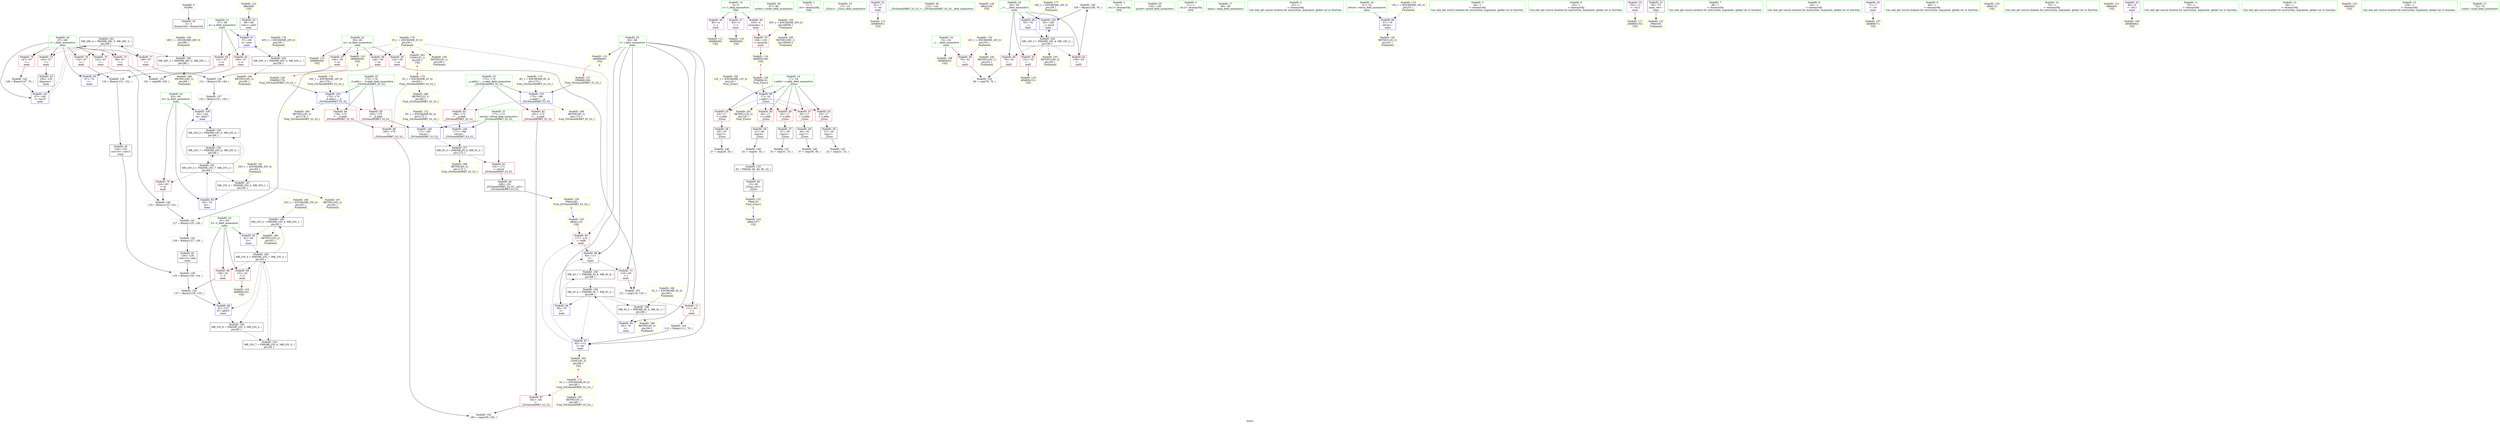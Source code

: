 digraph "SVFG" {
	label="SVFG";

	Node0x5597201f0c00 [shape=record,color=grey,label="{NodeID: 0\nNullPtr}"];
	Node0x5597201f0c00 -> Node0x55972020a030[style=solid];
	Node0x55972021ebd0 [shape=record,color=yellow,style=double,label="{NodeID: 180\n23V_1 = ENCHI(MR_23V_0)\npts\{62 \}\nFun[main]}"];
	Node0x55972021ebd0 -> Node0x55972021c4a0[style=dashed];
	Node0x55972020ac90 [shape=record,color=blue,label="{NodeID: 97\n65\<--112\nl\<--inc\nmain\n}"];
	Node0x55972020ac90 -> Node0x55972020d5e0[style=dashed];
	Node0x55972020ac90 -> Node0x55972020ad60[style=dashed];
	Node0x55972020ac90 -> Node0x55972020ed60[style=dashed];
	Node0x559720208ea0 [shape=record,color=green,label="{NodeID: 14\n4\<--6\ns\<--s_field_insensitive\nGlob }"];
	Node0x559720208ea0 -> Node0x55972020aaf0[style=solid];
	Node0x559720208ea0 -> Node0x55972020bbe0[style=solid];
	Node0x559720208ea0 -> Node0x55972020bcb0[style=solid];
	Node0x55972020e4d0 [shape=record,color=yellow,style=double,label="{NodeID: 194\nRETMU(20V_2)\npts\{58 \}\nFun[main]}"];
	Node0x55972020f740 [shape=record,color=yellow,style=double,label="{NodeID: 111\nAPARM(85)\nCS[]}"];
	Node0x559720209ac0 [shape=record,color=green,label="{NodeID: 28\n87\<--88\nstrlen\<--strlen_field_insensitive\n}"];
	Node0x559720210160 [shape=record,color=yellow,style=double,label="{NodeID: 125\nARet(114)\nCS[]}"];
	Node0x559720210160 -> Node0x55972020d5e0[style=solid];
	Node0x55972020a6e0 [shape=record,color=black,label="{NodeID: 42\n89\<--86\nconv\<--call2\nmain\n}"];
	Node0x55972020a6e0 -> Node0x55972020ded0[style=solid];
	Node0x559720212110 [shape=record,color=grey,label="{NodeID: 139\n133 = Binary(131, 132, )\n}"];
	Node0x559720212110 -> Node0x55972020a950[style=solid];
	Node0x55972020c260 [shape=record,color=red,label="{NodeID: 56\n30\<--17\n\<--c.addr\n_Z2nzc\n}"];
	Node0x55972020c260 -> Node0x55972020a2d0[style=solid];
	Node0x559720213610 [shape=record,color=grey,label="{NodeID: 153\n121 = cmp(119, 120, )\n}"];
	Node0x55972020cdc0 [shape=record,color=red,label="{NodeID: 70\n124\<--63\n\<--la\nmain\n}"];
	Node0x55972020cdc0 -> Node0x559720212890[style=solid];
	Node0x55972021c9a0 [shape=record,color=black,label="{NodeID: 167\nMR_25V_2 = PHI(MR_25V_4, MR_25V_1, )\npts\{64 \}\n}"];
	Node0x55972021c9a0 -> Node0x55972020e070[style=dashed];
	Node0x55972021c9a0 -> Node0x55972020e770[style=dashed];
	Node0x55972020d920 [shape=record,color=red,label="{NodeID: 84\n179\<--175\n\<--__b.addr\n_ZSt3minIiERKT_S2_S2_\n}"];
	Node0x55972020d920 -> Node0x55972020dac0[style=solid];
	Node0x559720207ec0 [shape=record,color=green,label="{NodeID: 1\n7\<--1\n.str\<--dummyObj\nGlob }"];
	Node0x55972021ecb0 [shape=record,color=yellow,style=double,label="{NodeID: 181\n25V_1 = ENCHI(MR_25V_0)\npts\{64 \}\nFun[main]}"];
	Node0x55972021ecb0 -> Node0x55972021c9a0[style=dashed];
	Node0x55972020ad60 [shape=record,color=blue,label="{NodeID: 98\n65\<--117\nl\<--\nmain\n}"];
	Node0x55972020ad60 -> Node0x55972020cf60[style=dashed];
	Node0x55972020ad60 -> Node0x5597202192a0[style=dashed];
	Node0x559720208fa0 [shape=record,color=green,label="{NodeID: 15\n13\<--14\n_Z2nzc\<--_Z2nzc_field_insensitive\n}"];
	Node0x55972020e5b0 [shape=record,color=yellow,style=double,label="{NodeID: 195\nRETMU(2V_1)\npts\{60 \}\nFun[main]}"];
	Node0x55972020f810 [shape=record,color=yellow,style=double,label="{NodeID: 112\nAPARM(91)\nCS[]}"];
	Node0x559720209bc0 [shape=record,color=green,label="{NodeID: 29\n115\<--116\n_ZSt3minIiERKT_S2_S2_\<--_ZSt3minIiERKT_S2_S2__field_insensitive\n}"];
	Node0x5597202101f0 [shape=record,color=yellow,style=double,label="{NodeID: 126\nARet(154)\nCS[]}"];
	Node0x55972020a7b0 [shape=record,color=black,label="{NodeID: 43\n104\<--103\nidxprom\<--\nmain\n}"];
	Node0x559720212290 [shape=record,color=grey,label="{NodeID: 140\n159 = Binary(158, 76, )\n}"];
	Node0x559720212290 -> Node0x55972020b0a0[style=solid];
	Node0x55972020c330 [shape=record,color=red,label="{NodeID: 57\n35\<--17\n\<--c.addr\n_Z2nzc\n}"];
	Node0x55972020c330 -> Node0x55972020a3a0[style=solid];
	Node0x5597202188a0 [shape=record,color=black,label="{NodeID: 154\nMR_23V_7 = PHI(MR_23V_6, MR_23V_4, )\npts\{62 \}\n}"];
	Node0x5597202188a0 -> Node0x55972021a6a0[style=dashed];
	Node0x55972020ce90 [shape=record,color=red,label="{NodeID: 71\n111\<--65\n\<--l\nmain\n}"];
	Node0x55972020ce90 -> Node0x559720211990[style=solid];
	Node0x55972021cea0 [shape=record,color=black,label="{NodeID: 168\nMR_4V_2 = PHI(MR_4V_4, MR_4V_1, )\npts\{66 \}\n}"];
	Node0x55972021cea0 -> Node0x55972020e140[style=dashed];
	Node0x55972021cea0 -> Node0x55972020e850[style=dashed];
	Node0x55972020d9f0 [shape=record,color=red,label="{NodeID: 85\n185\<--175\n\<--__b.addr\n_ZSt3minIiERKT_S2_S2_\n}"];
	Node0x55972020d9f0 -> Node0x55972020b310[style=solid];
	Node0x559720207f50 [shape=record,color=green,label="{NodeID: 2\n9\<--1\n.str.1\<--dummyObj\nGlob }"];
	Node0x55972021ed90 [shape=record,color=yellow,style=double,label="{NodeID: 182\n4V_1 = ENCHI(MR_4V_0)\npts\{66 \}\nFun[main]}"];
	Node0x55972021ed90 -> Node0x55972021cea0[style=dashed];
	Node0x55972020ae30 [shape=record,color=blue,label="{NodeID: 99\n61\<--137\nS\<--add15\nmain\n}"];
	Node0x55972020ae30 -> Node0x559720219ca0[style=dashed];
	Node0x5597202090a0 [shape=record,color=green,label="{NodeID: 16\n17\<--18\nc.addr\<--c.addr_field_insensitive\n_Z2nzc\n}"];
	Node0x5597202090a0 -> Node0x55972020c0c0[style=solid];
	Node0x5597202090a0 -> Node0x55972020c190[style=solid];
	Node0x5597202090a0 -> Node0x55972020c260[style=solid];
	Node0x5597202090a0 -> Node0x55972020c330[style=solid];
	Node0x5597202090a0 -> Node0x55972020c400[style=solid];
	Node0x5597202090a0 -> Node0x55972020dc60[style=solid];
	Node0x55972020e690 [shape=record,color=yellow,style=double,label="{NodeID: 196\nRETMU(23V_2)\npts\{62 \}\nFun[main]}"];
	Node0x55972020f8e0 [shape=record,color=yellow,style=double,label="{NodeID: 113\nAPARM(59)\nCS[]}"];
	Node0x559720209cc0 [shape=record,color=green,label="{NodeID: 30\n155\<--156\nprintf\<--printf_field_insensitive\n}"];
	Node0x559720210280 [shape=record,color=yellow,style=double,label="{NodeID: 127\nFPARM(169)\nFun[_ZSt3minIiERKT_S2_S2_]}"];
	Node0x559720210280 -> Node0x55972020b170[style=solid];
	Node0x55972020a880 [shape=record,color=black,label="{NodeID: 44\n130\<--128\nconv12\<--add\nmain\n}"];
	Node0x55972020a880 -> Node0x559720211f90[style=solid];
	Node0x559720212410 [shape=record,color=grey,label="{NodeID: 141\n127 = Binary(125, 126, )\n}"];
	Node0x559720212410 -> Node0x559720212590[style=solid];
	Node0x55972020c400 [shape=record,color=red,label="{NodeID: 58\n40\<--17\n\<--c.addr\n_Z2nzc\n}"];
	Node0x55972020c400 -> Node0x55972020a470[style=solid];
	Node0x559720218da0 [shape=record,color=black,label="{NodeID: 155\nMR_25V_7 = PHI(MR_25V_6, MR_25V_4, )\npts\{64 \}\n}"];
	Node0x559720218da0 -> Node0x55972021aba0[style=dashed];
	Node0x55972020cf60 [shape=record,color=red,label="{NodeID: 72\n119\<--65\n\<--l\nmain\n}"];
	Node0x55972020cf60 -> Node0x559720213610[style=solid];
	Node0x55972021d3a0 [shape=record,color=black,label="{NodeID: 169\nMR_28V_2 = PHI(MR_28V_4, MR_28V_1, )\npts\{68 \}\n}"];
	Node0x55972021d3a0 -> Node0x55972020e210[style=dashed];
	Node0x55972021d3a0 -> Node0x55972020e930[style=dashed];
	Node0x55972020dac0 [shape=record,color=red,label="{NodeID: 86\n180\<--179\n\<--\n_ZSt3minIiERKT_S2_S2_\n}"];
	Node0x55972020dac0 -> Node0x559720213490[style=solid];
	Node0x559720207fe0 [shape=record,color=green,label="{NodeID: 3\n11\<--1\n.str.2\<--dummyObj\nGlob }"];
	Node0x55972021f680 [shape=record,color=yellow,style=double,label="{NodeID: 183\n28V_1 = ENCHI(MR_28V_0)\npts\{68 \}\nFun[main]}"];
	Node0x55972021f680 -> Node0x55972021d3a0[style=dashed];
	Node0x55972020af00 [shape=record,color=blue,label="{NodeID: 100\n63\<--142\nla\<--add17\nmain\n}"];
	Node0x55972020af00 -> Node0x55972021a1a0[style=dashed];
	Node0x559720209170 [shape=record,color=green,label="{NodeID: 17\n48\<--49\nmain\<--main_field_insensitive\n}"];
	Node0x55972020e770 [shape=record,color=yellow,style=double,label="{NodeID: 197\nRETMU(25V_2)\npts\{64 \}\nFun[main]}"];
	Node0x55972020f9b0 [shape=record,color=yellow,style=double,label="{NodeID: 114\nAPARM(106)\nCS[]|{<s0>5}}"];
	Node0x55972020f9b0:s0 -> Node0x55972020b4c0[style=solid,color=red];
	Node0x559720209dc0 [shape=record,color=green,label="{NodeID: 31\n171\<--172\nretval\<--retval_field_insensitive\n_ZSt3minIiERKT_S2_S2_\n}"];
	Node0x559720209dc0 -> Node0x55972020d6b0[style=solid];
	Node0x559720209dc0 -> Node0x55972020b310[style=solid];
	Node0x559720209dc0 -> Node0x55972020f330[style=solid];
	Node0x55972020b3d0 [shape=record,color=yellow,style=double,label="{NodeID: 128\nFPARM(170)\nFun[_ZSt3minIiERKT_S2_S2_]}"];
	Node0x55972020b3d0 -> Node0x55972020b240[style=solid];
	Node0x55972020a950 [shape=record,color=black,label="{NodeID: 45\n134\<--133\nconv14\<--sub13\nmain\n}"];
	Node0x55972020a950 -> Node0x559720211f90[style=solid];
	Node0x559720212590 [shape=record,color=grey,label="{NodeID: 142\n128 = Binary(127, 129, )\n}"];
	Node0x559720212590 -> Node0x55972020a880[style=solid];
	Node0x55972020c4d0 [shape=record,color=red,label="{NodeID: 59\n79\<--53\n\<--_\nmain\n}"];
	Node0x55972020c4d0 -> Node0x559720213190[style=solid];
	Node0x5597202192a0 [shape=record,color=black,label="{NodeID: 156\nMR_4V_7 = PHI(MR_4V_6, MR_4V_8, )\npts\{66 \}\n}"];
	Node0x5597202192a0 -> Node0x55972021b0a0[style=dashed];
	Node0x55972020d030 [shape=record,color=red,label="{NodeID: 73\n99\<--67\n\<--i\nmain\n}"];
	Node0x55972020d030 -> Node0x559720213310[style=solid];
	Node0x55972021d8a0 [shape=record,color=yellow,style=double,label="{NodeID: 170\n2V_1 = ENCHI(MR_2V_0)\npts\{60 \}\nFun[_ZSt3minIiERKT_S2_S2_]}"];
	Node0x55972021d8a0 -> Node0x55972020dac0[style=dashed];
	Node0x55972021d8a0 -> Node0x55972021f950[style=dashed];
	Node0x55972020db90 [shape=record,color=red,label="{NodeID: 87\n182\<--181\n\<--\n_ZSt3minIiERKT_S2_S2_\n}"];
	Node0x55972020db90 -> Node0x559720213490[style=solid];
	Node0x559720208070 [shape=record,color=green,label="{NodeID: 4\n23\<--1\n\<--dummyObj\nCan only get source location for instruction, argument, global var or function.}"];
	Node0x55972021f760 [shape=record,color=yellow,style=double,label="{NodeID: 184\n30V_1 = ENCHI(MR_30V_0)\npts\{60000 \}\nFun[main]}"];
	Node0x55972021f760 -> Node0x55972020d510[style=dashed];
	Node0x55972021f760 -> Node0x55972020ea10[style=dashed];
	Node0x55972020afd0 [shape=record,color=blue,label="{NodeID: 101\n67\<--148\ni\<--inc19\nmain\n}"];
	Node0x55972020afd0 -> Node0x55972021b5a0[style=dashed];
	Node0x559720209270 [shape=record,color=green,label="{NodeID: 18\n51\<--52\nretval\<--retval_field_insensitive\nmain\n}"];
	Node0x559720209270 -> Node0x55972020dd30[style=solid];
	Node0x55972020e850 [shape=record,color=yellow,style=double,label="{NodeID: 198\nRETMU(4V_2)\npts\{66 \}\nFun[main]}"];
	Node0x55972020fa80 [shape=record,color=yellow,style=double,label="{NodeID: 115\nAPARM(65)\nCS[]|{<s0>6}}"];
	Node0x55972020fa80:s0 -> Node0x559720210280[style=solid,color=red];
	Node0x559720209e90 [shape=record,color=green,label="{NodeID: 32\n173\<--174\n__a.addr\<--__a.addr_field_insensitive\n_ZSt3minIiERKT_S2_S2_\n}"];
	Node0x559720209e90 -> Node0x55972020d780[style=solid];
	Node0x559720209e90 -> Node0x55972020d850[style=solid];
	Node0x559720209e90 -> Node0x55972020b170[style=solid];
	Node0x55972020b4c0 [shape=record,color=yellow,style=double,label="{NodeID: 129\nFPARM(16)\nFun[_Z2nzc]}"];
	Node0x55972020b4c0 -> Node0x55972020dc60[style=solid];
	Node0x55972020aa20 [shape=record,color=black,label="{NodeID: 46\n168\<--191\n_ZSt3minIiERKT_S2_S2__ret\<--\n_ZSt3minIiERKT_S2_S2_\n}"];
	Node0x55972020aa20 -> Node0x55972020b5b0[style=solid];
	Node0x559720212710 [shape=record,color=grey,label="{NodeID: 143\n148 = Binary(147, 76, )\n}"];
	Node0x559720212710 -> Node0x55972020afd0[style=solid];
	Node0x55972020c5a0 [shape=record,color=red,label="{NodeID: 60\n78\<--55\n\<--__\nmain\n}"];
	Node0x55972020c5a0 -> Node0x559720213190[style=solid];
	Node0x5597202197a0 [shape=record,color=black,label="{NodeID: 157\nMR_6V_3 = PHI(MR_6V_4, MR_6V_2, )\npts\{172 \}\n}"];
	Node0x5597202197a0 -> Node0x55972020d6b0[style=dashed];
	Node0x5597202197a0 -> Node0x559720220550[style=dashed];
	Node0x55972020d100 [shape=record,color=red,label="{NodeID: 74\n103\<--67\n\<--i\nmain\n}"];
	Node0x55972020d100 -> Node0x55972020a7b0[style=solid];
	Node0x55972021e3c0 [shape=record,color=yellow,style=double,label="{NodeID: 171\n4V_1 = ENCHI(MR_4V_0)\npts\{66 \}\nFun[_ZSt3minIiERKT_S2_S2_]}"];
	Node0x55972021e3c0 -> Node0x55972020db90[style=dashed];
	Node0x55972021e3c0 -> Node0x559720220470[style=dashed];
	Node0x55972020dc60 [shape=record,color=blue,label="{NodeID: 88\n17\<--16\nc.addr\<--c\n_Z2nzc\n}"];
	Node0x55972020dc60 -> Node0x55972020c0c0[style=dashed];
	Node0x55972020dc60 -> Node0x55972020c190[style=dashed];
	Node0x55972020dc60 -> Node0x55972020c260[style=dashed];
	Node0x55972020dc60 -> Node0x55972020c330[style=dashed];
	Node0x55972020dc60 -> Node0x55972020c400[style=dashed];
	Node0x55972020dc60 -> Node0x55972020eaf0[style=dashed];
	Node0x5597202088b0 [shape=record,color=green,label="{NodeID: 5\n28\<--1\n\<--dummyObj\nCan only get source location for instruction, argument, global var or function.}"];
	Node0x55972021f840 [shape=record,color=yellow,style=double,label="{NodeID: 185\n12V_1 = ENCHI(MR_12V_0)\npts\{18 \}\nFun[_Z2nzc]}"];
	Node0x55972021f840 -> Node0x55972020dc60[style=dashed];
	Node0x55972020b0a0 [shape=record,color=blue,label="{NodeID: 102\n55\<--159\n__\<--inc22\nmain\n}"];
	Node0x55972020b0a0 -> Node0x55972021baa0[style=dashed];
	Node0x559720209340 [shape=record,color=green,label="{NodeID: 19\n53\<--54\n_\<--__field_insensitive\nmain\n}"];
	Node0x559720209340 -> Node0x55972020c4d0[style=solid];
	Node0x559720209340 -> Node0x55972020f4d0[style=solid];
	Node0x55972020e930 [shape=record,color=yellow,style=double,label="{NodeID: 199\nRETMU(28V_2)\npts\{68 \}\nFun[main]}"];
	Node0x55972020fb50 [shape=record,color=yellow,style=double,label="{NodeID: 116\nAPARM(59)\nCS[]|{<s0>6}}"];
	Node0x55972020fb50:s0 -> Node0x55972020b3d0[style=solid,color=red];
	Node0x559720209f60 [shape=record,color=green,label="{NodeID: 33\n175\<--176\n__b.addr\<--__b.addr_field_insensitive\n_ZSt3minIiERKT_S2_S2_\n}"];
	Node0x559720209f60 -> Node0x55972020d920[style=solid];
	Node0x559720209f60 -> Node0x55972020d9f0[style=solid];
	Node0x559720209f60 -> Node0x55972020b240[style=solid];
	Node0x55972020b5b0 [shape=record,color=yellow,style=double,label="{NodeID: 130\nFRet(168)\nFun[_ZSt3minIiERKT_S2_S2_]|{<s0>6}}"];
	Node0x55972020b5b0:s0 -> Node0x559720210160[style=solid,color=blue];
	Node0x55972020aaf0 [shape=record,color=purple,label="{NodeID: 47\n83\<--4\n\<--s\nmain\n}"];
	Node0x55972020aaf0 -> Node0x55972020f670[style=solid];
	Node0x559720212890 [shape=record,color=grey,label="{NodeID: 144\n125 = Binary(123, 124, )\n}"];
	Node0x559720212890 -> Node0x559720212410[style=solid];
	Node0x55972020c670 [shape=record,color=red,label="{NodeID: 61\n151\<--55\n\<--__\nmain\n}"];
	Node0x55972020c670 -> Node0x55972020fcf0[style=solid];
	Node0x559720219ca0 [shape=record,color=black,label="{NodeID: 158\nMR_23V_6 = PHI(MR_23V_5, MR_23V_4, )\npts\{62 \}\n}"];
	Node0x559720219ca0 -> Node0x5597202188a0[style=dashed];
	Node0x55972020d1d0 [shape=record,color=red,label="{NodeID: 75\n123\<--67\n\<--i\nmain\n}"];
	Node0x55972020d1d0 -> Node0x559720212890[style=solid];
	Node0x55972021e4a0 [shape=record,color=yellow,style=double,label="{NodeID: 172\n6V_1 = ENCHI(MR_6V_0)\npts\{172 \}\nFun[_ZSt3minIiERKT_S2_S2_]}"];
	Node0x55972021e4a0 -> Node0x55972020b310[style=dashed];
	Node0x55972021e4a0 -> Node0x55972020f330[style=dashed];
	Node0x55972020dd30 [shape=record,color=blue,label="{NodeID: 89\n51\<--70\nretval\<--\nmain\n}"];
	Node0x55972020dd30 -> Node0x5597202207f0[style=dashed];
	Node0x559720208940 [shape=record,color=green,label="{NodeID: 6\n33\<--1\n\<--dummyObj\nCan only get source location for instruction, argument, global var or function.}"];
	Node0x55972021f950 [shape=record,color=yellow,style=double,label="{NodeID: 186\nRETMU(2V_1)\npts\{60 \}\nFun[_ZSt3minIiERKT_S2_S2_]}"];
	Node0x55972020b170 [shape=record,color=blue,label="{NodeID: 103\n173\<--169\n__a.addr\<--__a\n_ZSt3minIiERKT_S2_S2_\n}"];
	Node0x55972020b170 -> Node0x55972020d780[style=dashed];
	Node0x55972020b170 -> Node0x55972020d850[style=dashed];
	Node0x55972020b170 -> Node0x559720220630[style=dashed];
	Node0x559720209410 [shape=record,color=green,label="{NodeID: 20\n55\<--56\n__\<--___field_insensitive\nmain\n}"];
	Node0x559720209410 -> Node0x55972020c5a0[style=solid];
	Node0x559720209410 -> Node0x55972020c670[style=solid];
	Node0x559720209410 -> Node0x55972020c740[style=solid];
	Node0x559720209410 -> Node0x55972020de00[style=solid];
	Node0x559720209410 -> Node0x55972020b0a0[style=solid];
	Node0x55972020ea10 [shape=record,color=yellow,style=double,label="{NodeID: 200\nRETMU(30V_1)\npts\{60000 \}\nFun[main]}"];
	Node0x55972020fc20 [shape=record,color=yellow,style=double,label="{NodeID: 117\nAPARM(153)\nCS[]}"];
	Node0x55972020a030 [shape=record,color=black,label="{NodeID: 34\n2\<--3\ndummyVal\<--dummyVal\n}"];
	Node0x55972020bab0 [shape=record,color=yellow,style=double,label="{NodeID: 131\nFRet(50)\nFun[main]}"];
	Node0x55972020bbe0 [shape=record,color=purple,label="{NodeID: 48\n85\<--4\n\<--s\nmain\n}"];
	Node0x55972020bbe0 -> Node0x55972020f740[style=solid];
	Node0x559720212a10 [shape=record,color=grey,label="{NodeID: 145\n22 = cmp(21, 23, )\n}"];
	Node0x55972020c740 [shape=record,color=red,label="{NodeID: 62\n158\<--55\n\<--__\nmain\n}"];
	Node0x55972020c740 -> Node0x559720212290[style=solid];
	Node0x55972021a1a0 [shape=record,color=black,label="{NodeID: 159\nMR_25V_6 = PHI(MR_25V_5, MR_25V_4, )\npts\{64 \}\n}"];
	Node0x55972021a1a0 -> Node0x559720218da0[style=dashed];
	Node0x55972020d2a0 [shape=record,color=red,label="{NodeID: 76\n132\<--67\n\<--i\nmain\n}"];
	Node0x55972020d2a0 -> Node0x559720212110[style=solid];
	Node0x55972021e580 [shape=record,color=yellow,style=double,label="{NodeID: 173\n8V_1 = ENCHI(MR_8V_0)\npts\{174 \}\nFun[_ZSt3minIiERKT_S2_S2_]}"];
	Node0x55972021e580 -> Node0x55972020b170[style=dashed];
	Node0x55972020de00 [shape=record,color=blue,label="{NodeID: 90\n55\<--76\n__\<--\nmain\n}"];
	Node0x55972020de00 -> Node0x55972021baa0[style=dashed];
	Node0x5597202089d0 [shape=record,color=green,label="{NodeID: 7\n38\<--1\n\<--dummyObj\nCan only get source location for instruction, argument, global var or function.}"];
	Node0x559720220470 [shape=record,color=yellow,style=double,label="{NodeID: 187\nRETMU(4V_1)\npts\{66 \}\nFun[_ZSt3minIiERKT_S2_S2_]}"];
	Node0x55972020b240 [shape=record,color=blue,label="{NodeID: 104\n175\<--170\n__b.addr\<--__b\n_ZSt3minIiERKT_S2_S2_\n}"];
	Node0x55972020b240 -> Node0x55972020d920[style=dashed];
	Node0x55972020b240 -> Node0x55972020d9f0[style=dashed];
	Node0x55972020b240 -> Node0x559720220710[style=dashed];
	Node0x5597202094e0 [shape=record,color=green,label="{NodeID: 21\n57\<--58\nn\<--n_field_insensitive\nmain\n}"];
	Node0x5597202094e0 -> Node0x55972020c810[style=solid];
	Node0x5597202094e0 -> Node0x55972020c8e0[style=solid];
	Node0x5597202094e0 -> Node0x55972020ded0[style=solid];
	Node0x55972020eaf0 [shape=record,color=yellow,style=double,label="{NodeID: 201\nRETMU(12V_2)\npts\{18 \}\nFun[_Z2nzc]}"];
	Node0x55972020fcf0 [shape=record,color=yellow,style=double,label="{NodeID: 118\nAPARM(151)\nCS[]}"];
	Node0x55972020a130 [shape=record,color=black,label="{NodeID: 35\n21\<--20\nconv\<--\n_Z2nzc\n}"];
	Node0x55972020a130 -> Node0x559720212a10[style=solid];
	Node0x559720211380 [shape=record,color=yellow,style=double,label="{NodeID: 132\nFRet(15)\nFun[_Z2nzc]|{<s0>5}}"];
	Node0x559720211380:s0 -> Node0x5597202100d0[style=solid,color=blue];
	Node0x55972020bcb0 [shape=record,color=purple,label="{NodeID: 49\n105\<--4\narrayidx\<--s\nmain\n}"];
	Node0x55972020bcb0 -> Node0x55972020d510[style=solid];
	Node0x559720212b90 [shape=record,color=grey,label="{NodeID: 146\n27 = cmp(26, 28, )\n}"];
	Node0x55972020c810 [shape=record,color=red,label="{NodeID: 63\n100\<--57\n\<--n\nmain\n}"];
	Node0x55972020c810 -> Node0x559720213310[style=solid];
	Node0x55972021a6a0 [shape=record,color=black,label="{NodeID: 160\nMR_23V_4 = PHI(MR_23V_7, MR_23V_3, )\npts\{62 \}\n}"];
	Node0x55972021a6a0 -> Node0x55972020cc20[style=dashed];
	Node0x55972021a6a0 -> Node0x55972020ccf0[style=dashed];
	Node0x55972021a6a0 -> Node0x55972020ae30[style=dashed];
	Node0x55972021a6a0 -> Node0x5597202188a0[style=dashed];
	Node0x55972021a6a0 -> Node0x559720219ca0[style=dashed];
	Node0x55972021a6a0 -> Node0x55972021c4a0[style=dashed];
	Node0x55972020d370 [shape=record,color=red,label="{NodeID: 77\n139\<--67\n\<--i\nmain\n}"];
	Node0x55972020d370 -> Node0x559720211c90[style=solid];
	Node0x55972021e660 [shape=record,color=yellow,style=double,label="{NodeID: 174\n10V_1 = ENCHI(MR_10V_0)\npts\{176 \}\nFun[_ZSt3minIiERKT_S2_S2_]}"];
	Node0x55972021e660 -> Node0x55972020b240[style=dashed];
	Node0x55972020ded0 [shape=record,color=blue,label="{NodeID: 91\n57\<--89\nn\<--conv\nmain\n}"];
	Node0x55972020ded0 -> Node0x55972020c810[style=dashed];
	Node0x55972020ded0 -> Node0x55972020c8e0[style=dashed];
	Node0x55972020ded0 -> Node0x55972021bfa0[style=dashed];
	Node0x559720208a60 [shape=record,color=green,label="{NodeID: 8\n43\<--1\n\<--dummyObj\nCan only get source location for instruction, argument, global var or function.}"];
	Node0x559720220550 [shape=record,color=yellow,style=double,label="{NodeID: 188\nRETMU(6V_3)\npts\{172 \}\nFun[_ZSt3minIiERKT_S2_S2_]}"];
	Node0x55972020b310 [shape=record,color=blue,label="{NodeID: 105\n171\<--185\nretval\<--\n_ZSt3minIiERKT_S2_S2_\n}"];
	Node0x55972020b310 -> Node0x5597202197a0[style=dashed];
	Node0x5597202095b0 [shape=record,color=green,label="{NodeID: 22\n59\<--60\nm\<--m_field_insensitive\nmain\n}"];
	Node0x5597202095b0 -> Node0x55972020c9b0[style=solid];
	Node0x5597202095b0 -> Node0x55972020ca80[style=solid];
	Node0x5597202095b0 -> Node0x55972020cb50[style=solid];
	Node0x5597202095b0 -> Node0x55972020f8e0[style=solid];
	Node0x5597202095b0 -> Node0x55972020fb50[style=solid];
	Node0x55972020ec00 [shape=record,color=yellow,style=double,label="{NodeID: 202\nCSMU(2V_1)\npts\{60 \}\nCS[]|{<s0>6}}"];
	Node0x55972020ec00:s0 -> Node0x55972021d8a0[style=dashed,color=red];
	Node0x55972020fdc0 [shape=record,color=yellow,style=double,label="{NodeID: 119\nAPARM(152)\nCS[]}"];
	Node0x55972020a200 [shape=record,color=black,label="{NodeID: 36\n26\<--25\nconv1\<--\n_Z2nzc\n}"];
	Node0x55972020a200 -> Node0x559720212b90[style=solid];
	Node0x55972003fc00 [shape=record,color=black,label="{NodeID: 133\n45 = PHI(46, 46, 46, 46, 42, )\n}"];
	Node0x55972003fc00 -> Node0x55972020a540[style=solid];
	Node0x55972020bd80 [shape=record,color=purple,label="{NodeID: 50\n71\<--7\n\<--.str\nmain\n}"];
	Node0x55972020bd80 -> Node0x55972020f400[style=solid];
	Node0x559720212d10 [shape=record,color=grey,label="{NodeID: 147\n32 = cmp(31, 33, )\n}"];
	Node0x55972020c8e0 [shape=record,color=red,label="{NodeID: 64\n131\<--57\n\<--n\nmain\n}"];
	Node0x55972020c8e0 -> Node0x559720212110[style=solid];
	Node0x55972021aba0 [shape=record,color=black,label="{NodeID: 161\nMR_25V_4 = PHI(MR_25V_7, MR_25V_3, )\npts\{64 \}\n}"];
	Node0x55972021aba0 -> Node0x55972020cdc0[style=dashed];
	Node0x55972021aba0 -> Node0x55972020af00[style=dashed];
	Node0x55972021aba0 -> Node0x559720218da0[style=dashed];
	Node0x55972021aba0 -> Node0x55972021a1a0[style=dashed];
	Node0x55972021aba0 -> Node0x55972021c9a0[style=dashed];
	Node0x55972020d440 [shape=record,color=red,label="{NodeID: 78\n147\<--67\n\<--i\nmain\n}"];
	Node0x55972020d440 -> Node0x559720212710[style=solid];
	Node0x55972021e740 [shape=record,color=yellow,style=double,label="{NodeID: 175\n14V_1 = ENCHI(MR_14V_0)\npts\{52 \}\nFun[main]}"];
	Node0x55972021e740 -> Node0x55972020dd30[style=dashed];
	Node0x55972020dfa0 [shape=record,color=blue,label="{NodeID: 92\n61\<--94\nS\<--\nmain\n}"];
	Node0x55972020dfa0 -> Node0x55972021a6a0[style=dashed];
	Node0x559720208af0 [shape=record,color=green,label="{NodeID: 9\n46\<--1\n\<--dummyObj\nCan only get source location for instruction, argument, global var or function.}"];
	Node0x559720220630 [shape=record,color=yellow,style=double,label="{NodeID: 189\nRETMU(8V_2)\npts\{174 \}\nFun[_ZSt3minIiERKT_S2_S2_]}"];
	Node0x55972020f330 [shape=record,color=blue,label="{NodeID: 106\n171\<--188\nretval\<--\n_ZSt3minIiERKT_S2_S2_\n}"];
	Node0x55972020f330 -> Node0x5597202197a0[style=dashed];
	Node0x559720209680 [shape=record,color=green,label="{NodeID: 23\n61\<--62\nS\<--S_field_insensitive\nmain\n}"];
	Node0x559720209680 -> Node0x55972020cc20[style=solid];
	Node0x559720209680 -> Node0x55972020ccf0[style=solid];
	Node0x559720209680 -> Node0x55972020dfa0[style=solid];
	Node0x559720209680 -> Node0x55972020ae30[style=solid];
	Node0x55972020ed60 [shape=record,color=yellow,style=double,label="{NodeID: 203\nCSMU(4V_5)\npts\{66 \}\nCS[]|{<s0>6}}"];
	Node0x55972020ed60:s0 -> Node0x55972021e3c0[style=dashed,color=red];
	Node0x55972020fe90 [shape=record,color=yellow,style=double,label="{NodeID: 120\nARet(72)\nCS[]}"];
	Node0x55972020a2d0 [shape=record,color=black,label="{NodeID: 37\n31\<--30\nconv4\<--\n_Z2nzc\n}"];
	Node0x55972020a2d0 -> Node0x559720212d10[style=solid];
	Node0x559720211990 [shape=record,color=grey,label="{NodeID: 134\n112 = Binary(111, 76, )\n}"];
	Node0x559720211990 -> Node0x55972020ac90[style=solid];
	Node0x55972020be50 [shape=record,color=purple,label="{NodeID: 51\n91\<--7\n\<--.str\nmain\n}"];
	Node0x55972020be50 -> Node0x55972020f810[style=solid];
	Node0x559720212e90 [shape=record,color=grey,label="{NodeID: 148\n37 = cmp(36, 38, )\n}"];
	Node0x55972020c9b0 [shape=record,color=red,label="{NodeID: 65\n120\<--59\n\<--m\nmain\n}"];
	Node0x55972020c9b0 -> Node0x559720213610[style=solid];
	Node0x55972021b0a0 [shape=record,color=black,label="{NodeID: 162\nMR_4V_4 = PHI(MR_4V_7, MR_4V_3, )\npts\{66 \}\n}"];
	Node0x55972021b0a0 -> Node0x55972020ce90[style=dashed];
	Node0x55972021b0a0 -> Node0x55972020abc0[style=dashed];
	Node0x55972021b0a0 -> Node0x55972020ac90[style=dashed];
	Node0x55972021b0a0 -> Node0x55972021cea0[style=dashed];
	Node0x55972020d510 [shape=record,color=red,label="{NodeID: 79\n106\<--105\n\<--arrayidx\nmain\n}"];
	Node0x55972020d510 -> Node0x55972020f9b0[style=solid];
	Node0x55972021e850 [shape=record,color=yellow,style=double,label="{NodeID: 176\n16V_1 = ENCHI(MR_16V_0)\npts\{54 \}\nFun[main]}"];
	Node0x55972021e850 -> Node0x55972020c4d0[style=dashed];
	Node0x55972021e850 -> Node0x55972020e310[style=dashed];
	Node0x55972020e070 [shape=record,color=blue,label="{NodeID: 93\n63\<--70\nla\<--\nmain\n}"];
	Node0x55972020e070 -> Node0x55972021aba0[style=dashed];
	Node0x559720208b80 [shape=record,color=green,label="{NodeID: 10\n70\<--1\n\<--dummyObj\nCan only get source location for instruction, argument, global var or function.}"];
	Node0x559720220710 [shape=record,color=yellow,style=double,label="{NodeID: 190\nRETMU(10V_2)\npts\{176 \}\nFun[_ZSt3minIiERKT_S2_S2_]}"];
	Node0x55972020f400 [shape=record,color=yellow,style=double,label="{NodeID: 107\nAPARM(71)\nCS[]}"];
	Node0x559720209750 [shape=record,color=green,label="{NodeID: 24\n63\<--64\nla\<--la_field_insensitive\nmain\n}"];
	Node0x559720209750 -> Node0x55972020cdc0[style=solid];
	Node0x559720209750 -> Node0x55972020e070[style=solid];
	Node0x559720209750 -> Node0x55972020af00[style=solid];
	Node0x55972020ff20 [shape=record,color=yellow,style=double,label="{NodeID: 121\nARet(84)\nCS[]}"];
	Node0x55972020a3a0 [shape=record,color=black,label="{NodeID: 38\n36\<--35\nconv7\<--\n_Z2nzc\n}"];
	Node0x55972020a3a0 -> Node0x559720212e90[style=solid];
	Node0x559720211b10 [shape=record,color=grey,label="{NodeID: 135\n137 = Binary(136, 135, )\n}"];
	Node0x559720211b10 -> Node0x55972020ae30[style=solid];
	Node0x55972020bf20 [shape=record,color=purple,label="{NodeID: 52\n82\<--9\n\<--.str.1\nmain\n}"];
	Node0x55972020bf20 -> Node0x55972020f5a0[style=solid];
	Node0x559720213010 [shape=record,color=grey,label="{NodeID: 149\n42 = cmp(41, 43, )\n}"];
	Node0x559720213010 -> Node0x55972003fc00[style=solid];
	Node0x55972020ca80 [shape=record,color=red,label="{NodeID: 66\n126\<--59\n\<--m\nmain\n}"];
	Node0x55972020ca80 -> Node0x559720212410[style=solid];
	Node0x55972021b5a0 [shape=record,color=black,label="{NodeID: 163\nMR_28V_4 = PHI(MR_28V_5, MR_28V_3, )\npts\{68 \}\n}"];
	Node0x55972021b5a0 -> Node0x55972020d030[style=dashed];
	Node0x55972021b5a0 -> Node0x55972020d100[style=dashed];
	Node0x55972021b5a0 -> Node0x55972020d1d0[style=dashed];
	Node0x55972021b5a0 -> Node0x55972020d2a0[style=dashed];
	Node0x55972021b5a0 -> Node0x55972020d370[style=dashed];
	Node0x55972021b5a0 -> Node0x55972020d440[style=dashed];
	Node0x55972021b5a0 -> Node0x55972020afd0[style=dashed];
	Node0x55972021b5a0 -> Node0x55972021d3a0[style=dashed];
	Node0x55972020d5e0 [shape=record,color=red,label="{NodeID: 80\n117\<--114\n\<--call8\nmain\n}"];
	Node0x55972020d5e0 -> Node0x55972020ad60[style=solid];
	Node0x55972021e930 [shape=record,color=yellow,style=double,label="{NodeID: 177\n18V_1 = ENCHI(MR_18V_0)\npts\{56 \}\nFun[main]}"];
	Node0x55972021e930 -> Node0x55972020de00[style=dashed];
	Node0x55972020e140 [shape=record,color=blue,label="{NodeID: 94\n65\<--70\nl\<--\nmain\n}"];
	Node0x55972020e140 -> Node0x55972021b0a0[style=dashed];
	Node0x559720208c10 [shape=record,color=green,label="{NodeID: 11\n76\<--1\n\<--dummyObj\nCan only get source location for instruction, argument, global var or function.}"];
	Node0x5597202207f0 [shape=record,color=yellow,style=double,label="{NodeID: 191\nRETMU(14V_2)\npts\{52 \}\nFun[main]}"];
	Node0x55972020f4d0 [shape=record,color=yellow,style=double,label="{NodeID: 108\nAPARM(53)\nCS[]}"];
	Node0x559720209820 [shape=record,color=green,label="{NodeID: 25\n65\<--66\nl\<--l_field_insensitive\nmain\n}"];
	Node0x559720209820 -> Node0x55972020ce90[style=solid];
	Node0x559720209820 -> Node0x55972020cf60[style=solid];
	Node0x559720209820 -> Node0x55972020e140[style=solid];
	Node0x559720209820 -> Node0x55972020abc0[style=solid];
	Node0x559720209820 -> Node0x55972020ac90[style=solid];
	Node0x559720209820 -> Node0x55972020ad60[style=solid];
	Node0x559720209820 -> Node0x55972020fa80[style=solid];
	Node0x55972020ffb0 [shape=record,color=yellow,style=double,label="{NodeID: 122\nARet(86)\nCS[]}"];
	Node0x55972020ffb0 -> Node0x55972020a6e0[style=solid];
	Node0x55972020a470 [shape=record,color=black,label="{NodeID: 39\n41\<--40\nconv9\<--\n_Z2nzc\n}"];
	Node0x55972020a470 -> Node0x559720213010[style=solid];
	Node0x559720211c90 [shape=record,color=grey,label="{NodeID: 136\n141 = Binary(139, 140, )\n}"];
	Node0x559720211c90 -> Node0x559720211e10[style=solid];
	Node0x55972020bff0 [shape=record,color=purple,label="{NodeID: 53\n153\<--11\n\<--.str.2\nmain\n}"];
	Node0x55972020bff0 -> Node0x55972020fc20[style=solid];
	Node0x559720213190 [shape=record,color=grey,label="{NodeID: 150\n80 = cmp(78, 79, )\n}"];
	Node0x55972020cb50 [shape=record,color=red,label="{NodeID: 67\n140\<--59\n\<--m\nmain\n}"];
	Node0x55972020cb50 -> Node0x559720211c90[style=solid];
	Node0x55972021baa0 [shape=record,color=black,label="{NodeID: 164\nMR_18V_3 = PHI(MR_18V_4, MR_18V_2, )\npts\{56 \}\n}"];
	Node0x55972021baa0 -> Node0x55972020c5a0[style=dashed];
	Node0x55972021baa0 -> Node0x55972020c670[style=dashed];
	Node0x55972021baa0 -> Node0x55972020c740[style=dashed];
	Node0x55972021baa0 -> Node0x55972020b0a0[style=dashed];
	Node0x55972021baa0 -> Node0x55972020e3f0[style=dashed];
	Node0x55972020d6b0 [shape=record,color=red,label="{NodeID: 81\n191\<--171\n\<--retval\n_ZSt3minIiERKT_S2_S2_\n}"];
	Node0x55972020d6b0 -> Node0x55972020aa20[style=solid];
	Node0x55972021ea10 [shape=record,color=yellow,style=double,label="{NodeID: 178\n20V_1 = ENCHI(MR_20V_0)\npts\{58 \}\nFun[main]}"];
	Node0x55972021ea10 -> Node0x55972021bfa0[style=dashed];
	Node0x55972020e210 [shape=record,color=blue,label="{NodeID: 95\n67\<--70\ni\<--\nmain\n}"];
	Node0x55972020e210 -> Node0x55972021b5a0[style=dashed];
	Node0x559720208ca0 [shape=record,color=green,label="{NodeID: 12\n94\<--1\n\<--dummyObj\nCan only get source location for instruction, argument, global var or function.}"];
	Node0x55972020e310 [shape=record,color=yellow,style=double,label="{NodeID: 192\nRETMU(16V_1)\npts\{54 \}\nFun[main]}"];
	Node0x55972020f5a0 [shape=record,color=yellow,style=double,label="{NodeID: 109\nAPARM(82)\nCS[]}"];
	Node0x5597202098f0 [shape=record,color=green,label="{NodeID: 26\n67\<--68\ni\<--i_field_insensitive\nmain\n}"];
	Node0x5597202098f0 -> Node0x55972020d030[style=solid];
	Node0x5597202098f0 -> Node0x55972020d100[style=solid];
	Node0x5597202098f0 -> Node0x55972020d1d0[style=solid];
	Node0x5597202098f0 -> Node0x55972020d2a0[style=solid];
	Node0x5597202098f0 -> Node0x55972020d370[style=solid];
	Node0x5597202098f0 -> Node0x55972020d440[style=solid];
	Node0x5597202098f0 -> Node0x55972020e210[style=solid];
	Node0x5597202098f0 -> Node0x55972020afd0[style=solid];
	Node0x559720210040 [shape=record,color=yellow,style=double,label="{NodeID: 123\nARet(92)\nCS[]}"];
	Node0x55972020a540 [shape=record,color=black,label="{NodeID: 40\n15\<--45\n_Z2nzc_ret\<--\n_Z2nzc\n}"];
	Node0x55972020a540 -> Node0x559720211380[style=solid];
	Node0x559720211e10 [shape=record,color=grey,label="{NodeID: 137\n142 = Binary(141, 129, )\n}"];
	Node0x559720211e10 -> Node0x55972020af00[style=solid];
	Node0x55972020c0c0 [shape=record,color=red,label="{NodeID: 54\n20\<--17\n\<--c.addr\n_Z2nzc\n}"];
	Node0x55972020c0c0 -> Node0x55972020a130[style=solid];
	Node0x559720213310 [shape=record,color=grey,label="{NodeID: 151\n101 = cmp(99, 100, )\n}"];
	Node0x55972020cc20 [shape=record,color=red,label="{NodeID: 68\n136\<--61\n\<--S\nmain\n}"];
	Node0x55972020cc20 -> Node0x559720211b10[style=solid];
	Node0x55972021bfa0 [shape=record,color=black,label="{NodeID: 165\nMR_20V_2 = PHI(MR_20V_3, MR_20V_1, )\npts\{58 \}\n}"];
	Node0x55972021bfa0 -> Node0x55972020ded0[style=dashed];
	Node0x55972021bfa0 -> Node0x55972020e4d0[style=dashed];
	Node0x55972020d780 [shape=record,color=red,label="{NodeID: 82\n181\<--173\n\<--__a.addr\n_ZSt3minIiERKT_S2_S2_\n}"];
	Node0x55972020d780 -> Node0x55972020db90[style=solid];
	Node0x55972021eaf0 [shape=record,color=yellow,style=double,label="{NodeID: 179\n2V_1 = ENCHI(MR_2V_0)\npts\{60 \}\nFun[main]}"];
	Node0x55972021eaf0 -> Node0x55972020c9b0[style=dashed];
	Node0x55972021eaf0 -> Node0x55972020ca80[style=dashed];
	Node0x55972021eaf0 -> Node0x55972020cb50[style=dashed];
	Node0x55972021eaf0 -> Node0x55972020d5e0[style=dashed];
	Node0x55972021eaf0 -> Node0x55972020e5b0[style=dashed];
	Node0x55972021eaf0 -> Node0x55972020ec00[style=dashed];
	Node0x55972020abc0 [shape=record,color=blue,label="{NodeID: 96\n65\<--70\nl\<--\nmain\n}"];
	Node0x55972020abc0 -> Node0x5597202192a0[style=dashed];
	Node0x559720208da0 [shape=record,color=green,label="{NodeID: 13\n129\<--1\n\<--dummyObj\nCan only get source location for instruction, argument, global var or function.}"];
	Node0x55972020e3f0 [shape=record,color=yellow,style=double,label="{NodeID: 193\nRETMU(18V_3)\npts\{56 \}\nFun[main]}"];
	Node0x55972020f670 [shape=record,color=yellow,style=double,label="{NodeID: 110\nAPARM(83)\nCS[]}"];
	Node0x5597202099c0 [shape=record,color=green,label="{NodeID: 27\n73\<--74\nscanf\<--scanf_field_insensitive\n}"];
	Node0x5597202100d0 [shape=record,color=yellow,style=double,label="{NodeID: 124\nARet(107)\nCS[]}"];
	Node0x55972020a610 [shape=record,color=black,label="{NodeID: 41\n50\<--70\nmain_ret\<--\nmain\n}"];
	Node0x55972020a610 -> Node0x55972020bab0[style=solid];
	Node0x559720211f90 [shape=record,color=grey,label="{NodeID: 138\n135 = Binary(130, 134, )\n}"];
	Node0x559720211f90 -> Node0x559720211b10[style=solid];
	Node0x55972020c190 [shape=record,color=red,label="{NodeID: 55\n25\<--17\n\<--c.addr\n_Z2nzc\n}"];
	Node0x55972020c190 -> Node0x55972020a200[style=solid];
	Node0x559720213490 [shape=record,color=grey,label="{NodeID: 152\n183 = cmp(180, 182, )\n}"];
	Node0x55972020ccf0 [shape=record,color=red,label="{NodeID: 69\n152\<--61\n\<--S\nmain\n}"];
	Node0x55972020ccf0 -> Node0x55972020fdc0[style=solid];
	Node0x55972021c4a0 [shape=record,color=black,label="{NodeID: 166\nMR_23V_2 = PHI(MR_23V_4, MR_23V_1, )\npts\{62 \}\n}"];
	Node0x55972021c4a0 -> Node0x55972020dfa0[style=dashed];
	Node0x55972021c4a0 -> Node0x55972020e690[style=dashed];
	Node0x55972020d850 [shape=record,color=red,label="{NodeID: 83\n188\<--173\n\<--__a.addr\n_ZSt3minIiERKT_S2_S2_\n}"];
	Node0x55972020d850 -> Node0x55972020f330[style=solid];
}
